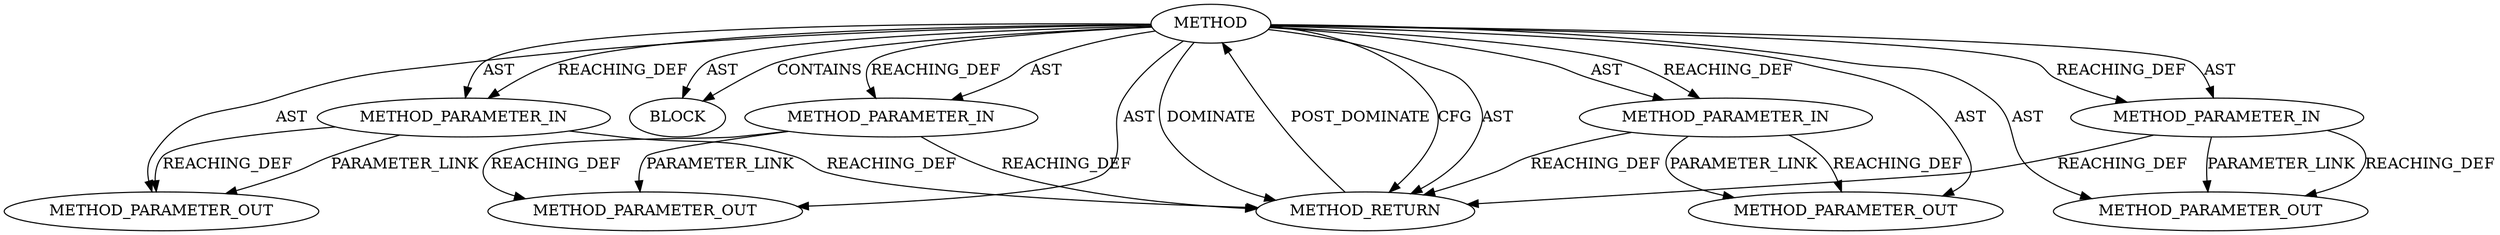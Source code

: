 digraph {
  924 [label=METHOD_PARAMETER_OUT ORDER=4 CODE="p4" IS_VARIADIC=false TYPE_FULL_NAME="ANY" EVALUATION_STRATEGY="BY_VALUE" INDEX=4 NAME="p4"]
  707 [label=BLOCK ORDER=1 ARGUMENT_INDEX=1 CODE="<empty>" TYPE_FULL_NAME="ANY"]
  921 [label=METHOD_PARAMETER_OUT ORDER=1 CODE="p1" IS_VARIADIC=false TYPE_FULL_NAME="ANY" EVALUATION_STRATEGY="BY_VALUE" INDEX=1 NAME="p1"]
  702 [label=METHOD AST_PARENT_TYPE="NAMESPACE_BLOCK" AST_PARENT_FULL_NAME="<global>" ORDER=0 CODE="<empty>" FULL_NAME="X509_ALGOR_get0" IS_EXTERNAL=true FILENAME="<empty>" SIGNATURE="" NAME="X509_ALGOR_get0"]
  703 [label=METHOD_PARAMETER_IN ORDER=1 CODE="p1" IS_VARIADIC=false TYPE_FULL_NAME="ANY" EVALUATION_STRATEGY="BY_VALUE" INDEX=1 NAME="p1"]
  705 [label=METHOD_PARAMETER_IN ORDER=3 CODE="p3" IS_VARIADIC=false TYPE_FULL_NAME="ANY" EVALUATION_STRATEGY="BY_VALUE" INDEX=3 NAME="p3"]
  706 [label=METHOD_PARAMETER_IN ORDER=4 CODE="p4" IS_VARIADIC=false TYPE_FULL_NAME="ANY" EVALUATION_STRATEGY="BY_VALUE" INDEX=4 NAME="p4"]
  922 [label=METHOD_PARAMETER_OUT ORDER=2 CODE="p2" IS_VARIADIC=false TYPE_FULL_NAME="ANY" EVALUATION_STRATEGY="BY_VALUE" INDEX=2 NAME="p2"]
  708 [label=METHOD_RETURN ORDER=2 CODE="RET" TYPE_FULL_NAME="ANY" EVALUATION_STRATEGY="BY_VALUE"]
  923 [label=METHOD_PARAMETER_OUT ORDER=3 CODE="p3" IS_VARIADIC=false TYPE_FULL_NAME="ANY" EVALUATION_STRATEGY="BY_VALUE" INDEX=3 NAME="p3"]
  704 [label=METHOD_PARAMETER_IN ORDER=2 CODE="p2" IS_VARIADIC=false TYPE_FULL_NAME="ANY" EVALUATION_STRATEGY="BY_VALUE" INDEX=2 NAME="p2"]
  704 -> 922 [label=REACHING_DEF VARIABLE="p2"]
  708 -> 702 [label=POST_DOMINATE ]
  702 -> 704 [label=AST ]
  702 -> 708 [label=CFG ]
  702 -> 703 [label=AST ]
  702 -> 708 [label=AST ]
  702 -> 704 [label=REACHING_DEF VARIABLE=""]
  705 -> 923 [label=REACHING_DEF VARIABLE="p3"]
  702 -> 705 [label=REACHING_DEF VARIABLE=""]
  706 -> 708 [label=REACHING_DEF VARIABLE="p4"]
  702 -> 706 [label=AST ]
  703 -> 921 [label=REACHING_DEF VARIABLE="p1"]
  702 -> 923 [label=AST ]
  706 -> 924 [label=REACHING_DEF VARIABLE="p4"]
  702 -> 703 [label=REACHING_DEF VARIABLE=""]
  703 -> 921 [label=PARAMETER_LINK ]
  705 -> 923 [label=PARAMETER_LINK ]
  702 -> 705 [label=AST ]
  704 -> 708 [label=REACHING_DEF VARIABLE="p2"]
  702 -> 706 [label=REACHING_DEF VARIABLE=""]
  702 -> 921 [label=AST ]
  702 -> 922 [label=AST ]
  702 -> 707 [label=AST ]
  705 -> 708 [label=REACHING_DEF VARIABLE="p3"]
  702 -> 924 [label=AST ]
  702 -> 708 [label=DOMINATE ]
  704 -> 922 [label=PARAMETER_LINK ]
  706 -> 924 [label=PARAMETER_LINK ]
  702 -> 707 [label=CONTAINS ]
  703 -> 708 [label=REACHING_DEF VARIABLE="p1"]
}

